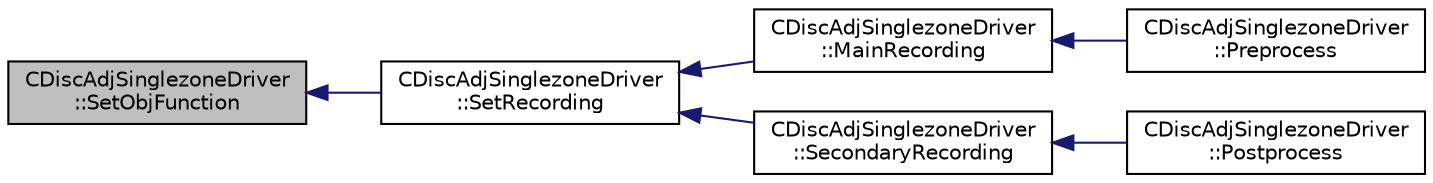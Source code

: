 digraph "CDiscAdjSinglezoneDriver::SetObjFunction"
{
  edge [fontname="Helvetica",fontsize="10",labelfontname="Helvetica",labelfontsize="10"];
  node [fontname="Helvetica",fontsize="10",shape=record];
  rankdir="LR";
  Node834 [label="CDiscAdjSinglezoneDriver\l::SetObjFunction",height=0.2,width=0.4,color="black", fillcolor="grey75", style="filled", fontcolor="black"];
  Node834 -> Node835 [dir="back",color="midnightblue",fontsize="10",style="solid",fontname="Helvetica"];
  Node835 [label="CDiscAdjSinglezoneDriver\l::SetRecording",height=0.2,width=0.4,color="black", fillcolor="white", style="filled",URL="$class_c_disc_adj_singlezone_driver.html#a7e519f0f189a3a102b0630edaaa9d233",tooltip="Record one iteration of a flow iteration in within multiple zones. "];
  Node835 -> Node836 [dir="back",color="midnightblue",fontsize="10",style="solid",fontname="Helvetica"];
  Node836 [label="CDiscAdjSinglezoneDriver\l::MainRecording",height=0.2,width=0.4,color="black", fillcolor="white", style="filled",URL="$class_c_disc_adj_singlezone_driver.html#af4087bc4859a336b67555336d8f28aaf",tooltip="Record the main computational path. "];
  Node836 -> Node837 [dir="back",color="midnightblue",fontsize="10",style="solid",fontname="Helvetica"];
  Node837 [label="CDiscAdjSinglezoneDriver\l::Preprocess",height=0.2,width=0.4,color="black", fillcolor="white", style="filled",URL="$class_c_disc_adj_singlezone_driver.html#a2d0785572312526d0bd695a14dd405f2",tooltip="Preprocess the single-zone iteration. "];
  Node835 -> Node838 [dir="back",color="midnightblue",fontsize="10",style="solid",fontname="Helvetica"];
  Node838 [label="CDiscAdjSinglezoneDriver\l::SecondaryRecording",height=0.2,width=0.4,color="black", fillcolor="white", style="filled",URL="$class_c_disc_adj_singlezone_driver.html#ad328a74dd89ed2e335b22c4bf2b53cb0",tooltip="Record the secondary computational path. "];
  Node838 -> Node839 [dir="back",color="midnightblue",fontsize="10",style="solid",fontname="Helvetica"];
  Node839 [label="CDiscAdjSinglezoneDriver\l::Postprocess",height=0.2,width=0.4,color="black", fillcolor="white", style="filled",URL="$class_c_disc_adj_singlezone_driver.html#af0ac923c07d86674b252c28df9a115da",tooltip="Postprocess the adjoint iteration for ZONE_0. "];
}
